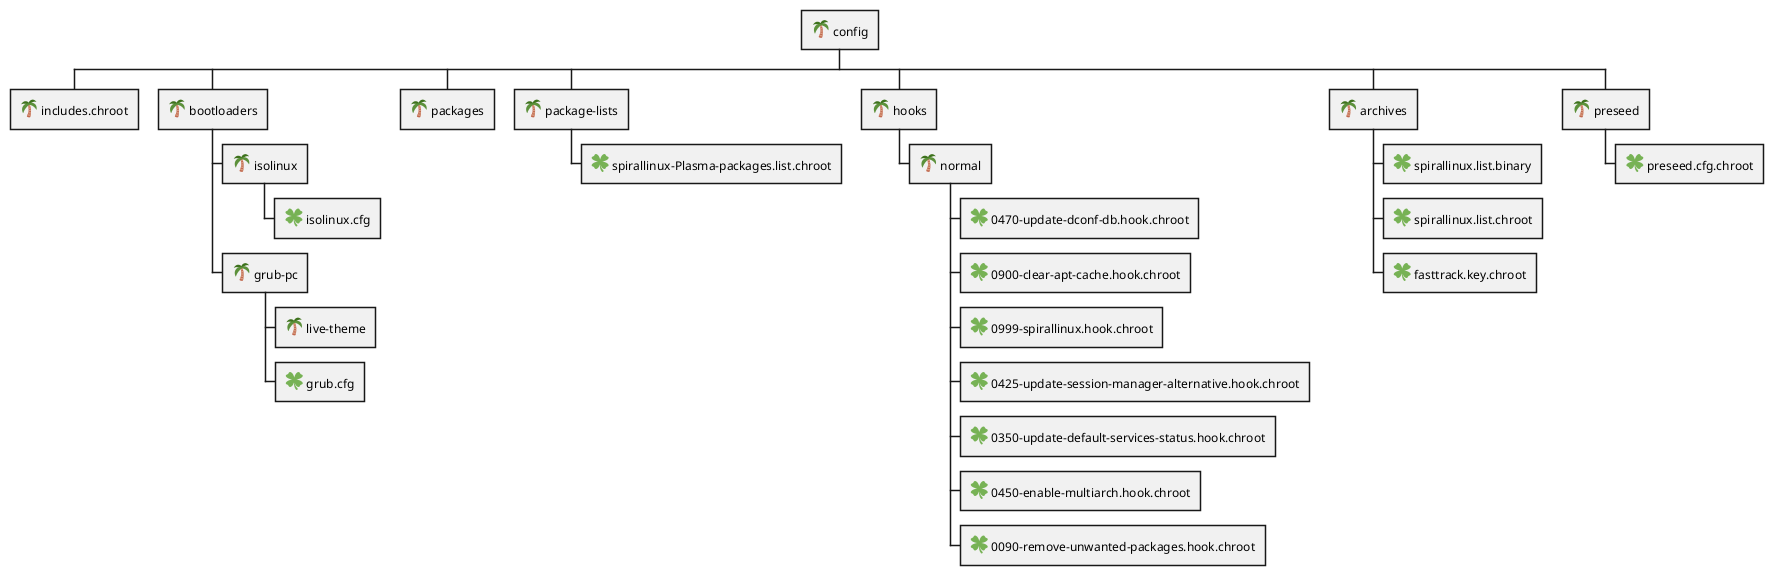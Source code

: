 @startwbs

* <:palm_tree:> config
** <:palm_tree:> includes.chroot
** <:palm_tree:> bootloaders
*** <:palm_tree:> isolinux
**** <:four_leaf_clover:> isolinux.cfg
*** <:palm_tree:> grub-pc
**** <:palm_tree:> live-theme
**** <:four_leaf_clover:> grub.cfg
** <:palm_tree:> packages
** <:palm_tree:> package-lists
*** <:four_leaf_clover:> spirallinux-Plasma-packages.list.chroot
** <:palm_tree:> hooks
*** <:palm_tree:> normal
**** <:four_leaf_clover:> 0470-update-dconf-db.hook.chroot
**** <:four_leaf_clover:> 0900-clear-apt-cache.hook.chroot
**** <:four_leaf_clover:> 0999-spirallinux.hook.chroot
**** <:four_leaf_clover:> 0425-update-session-manager-alternative.hook.chroot
**** <:four_leaf_clover:> 0350-update-default-services-status.hook.chroot
**** <:four_leaf_clover:> 0450-enable-multiarch.hook.chroot
**** <:four_leaf_clover:> 0090-remove-unwanted-packages.hook.chroot
** <:palm_tree:> archives
*** <:four_leaf_clover:> spirallinux.list.binary
*** <:four_leaf_clover:> spirallinux.list.chroot
*** <:four_leaf_clover:> fasttrack.key.chroot
** <:palm_tree:> preseed
*** <:four_leaf_clover:> preseed.cfg.chroot

@endwbs
